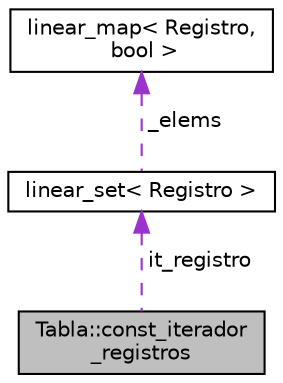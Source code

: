 digraph "Tabla::const_iterador_registros"
{
  edge [fontname="Helvetica",fontsize="10",labelfontname="Helvetica",labelfontsize="10"];
  node [fontname="Helvetica",fontsize="10",shape=record];
  Node1 [label="Tabla::const_iterador\l_registros",height=0.2,width=0.4,color="black", fillcolor="grey75", style="filled", fontcolor="black"];
  Node2 -> Node1 [dir="back",color="darkorchid3",fontsize="10",style="dashed",label=" it_registro" ,fontname="Helvetica"];
  Node2 [label="linear_set\< Registro \>",height=0.2,width=0.4,color="black", fillcolor="white", style="filled",URL="$classlinear__set.html"];
  Node3 -> Node2 [dir="back",color="darkorchid3",fontsize="10",style="dashed",label=" _elems" ,fontname="Helvetica"];
  Node3 [label="linear_map\< Registro,\l bool \>",height=0.2,width=0.4,color="black", fillcolor="white", style="filled",URL="$classlinear__map.html"];
}
